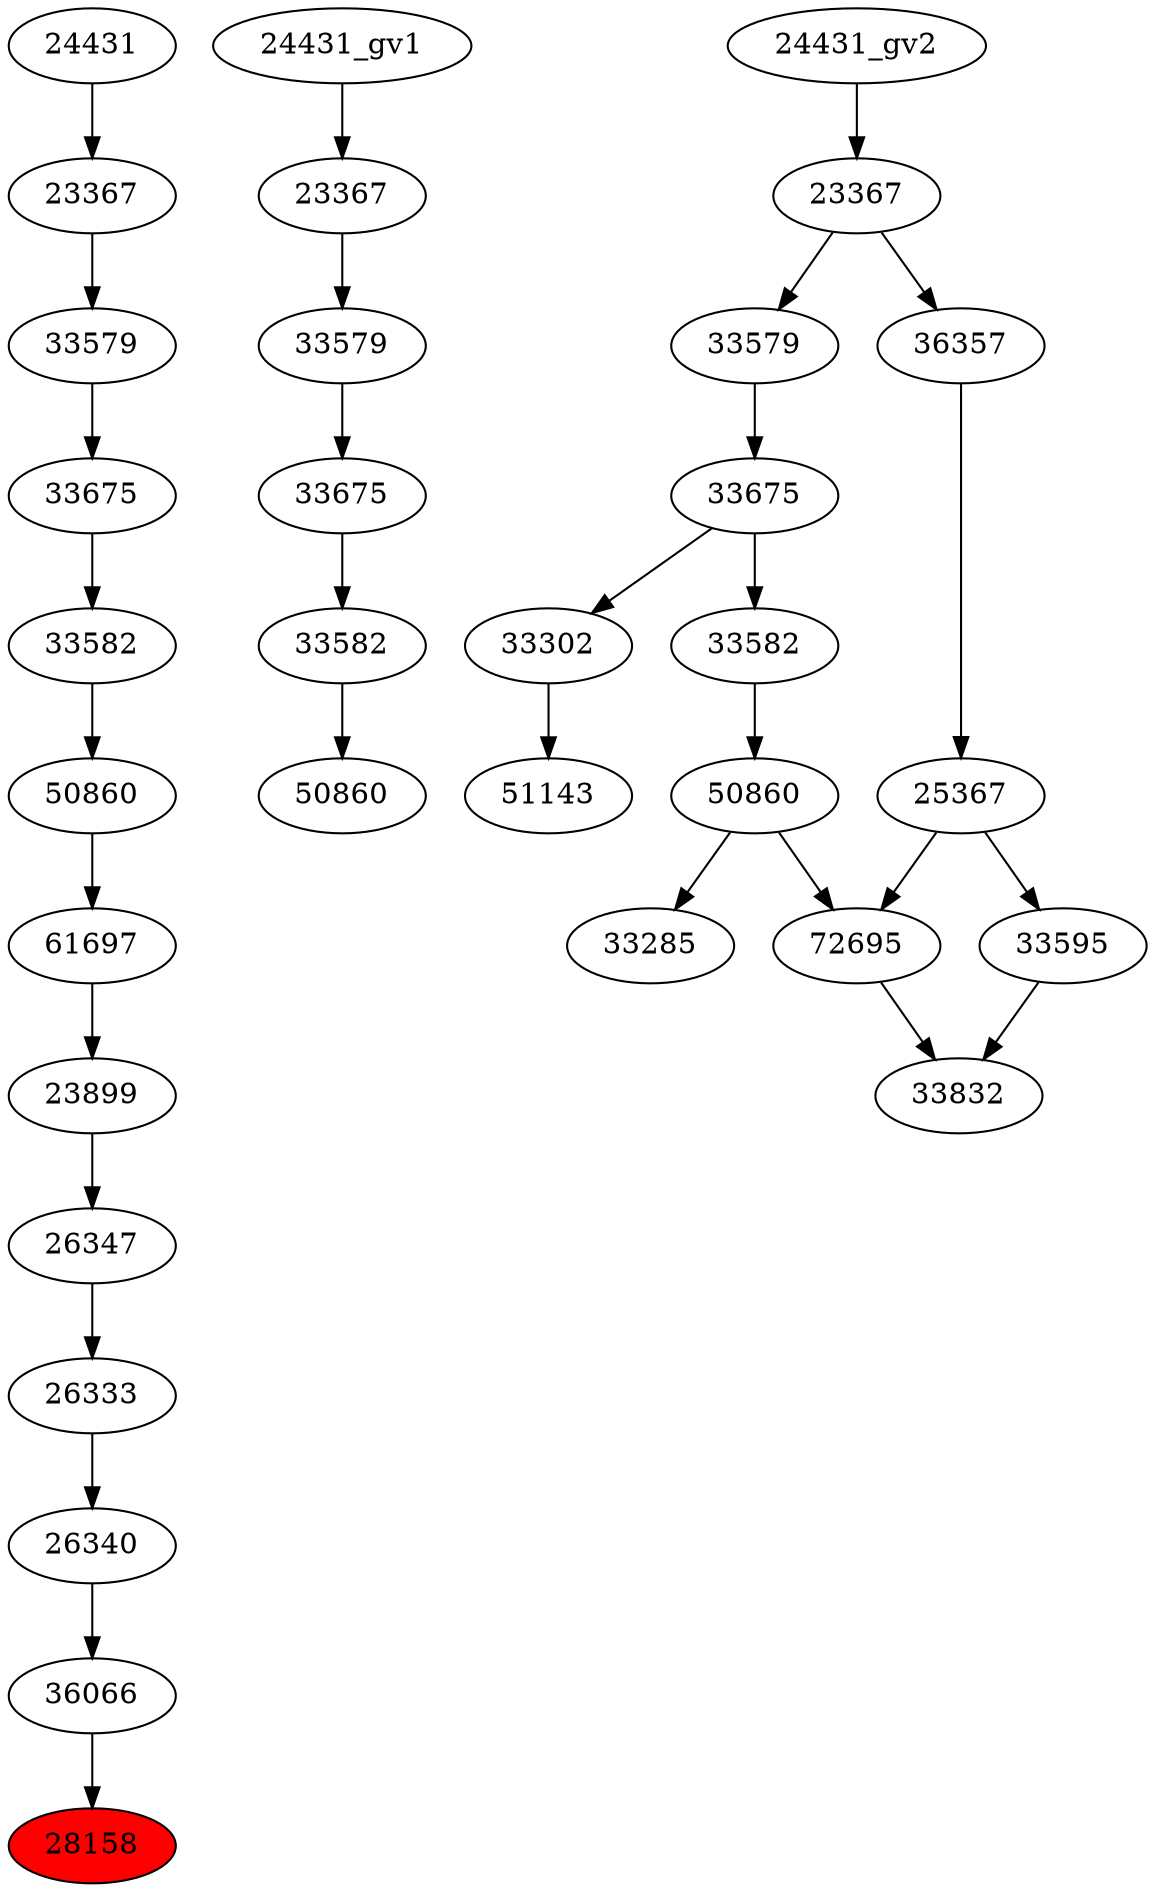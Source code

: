 strict digraph root {
	node [label="\N"];
	{
		node [fillcolor="",
			label="\N",
			style=""
		];
		28158		 [fillcolor=red,
			label=28158,
			style=filled];
		36066		 [label=36066];
		36066 -> 28158;
		26340		 [label=26340];
		26340 -> 36066;
		26333		 [label=26333];
		26333 -> 26340;
		26347		 [label=26347];
		26347 -> 26333;
		23899		 [label=23899];
		23899 -> 26347;
		61697		 [label=61697];
		61697 -> 23899;
		50860		 [label=50860];
		50860 -> 61697;
		33582		 [label=33582];
		33582 -> 50860;
		33675		 [label=33675];
		33675 -> 33582;
		33579		 [label=33579];
		33579 -> 33675;
		23367		 [label=23367];
		23367 -> 33579;
		24431		 [label=24431];
		24431 -> 23367;
	}
	{
		node [label="\N"];
		"50860_gv1"		 [label=50860];
		"33582_gv1"		 [label=33582];
		"33582_gv1" -> "50860_gv1";
		"33675_gv1"		 [label=33675];
		"33675_gv1" -> "33582_gv1";
		"33579_gv1"		 [label=33579];
		"33579_gv1" -> "33675_gv1";
		"23367_gv1"		 [label=23367];
		"23367_gv1" -> "33579_gv1";
		"24431_gv1" -> "23367_gv1";
	}
	{
		node [label="\N"];
		33285		 [label=33285];
		"50860_gv2"		 [label=50860];
		"50860_gv2" -> 33285;
		72695		 [label=72695];
		"50860_gv2" -> 72695;
		51143		 [label=51143];
		33302		 [label=33302];
		33302 -> 51143;
		"33582_gv2"		 [label=33582];
		"33582_gv2" -> "50860_gv2";
		"33675_gv2"		 [label=33675];
		"33675_gv2" -> 33302;
		"33675_gv2" -> "33582_gv2";
		33832		 [label=33832];
		72695 -> 33832;
		33595		 [label=33595];
		33595 -> 33832;
		"33579_gv2"		 [label=33579];
		"33579_gv2" -> "33675_gv2";
		25367		 [label=25367];
		25367 -> 72695;
		25367 -> 33595;
		"23367_gv2"		 [label=23367];
		"23367_gv2" -> "33579_gv2";
		36357		 [label=36357];
		"23367_gv2" -> 36357;
		36357 -> 25367;
		"24431_gv2" -> "23367_gv2";
	}
}
